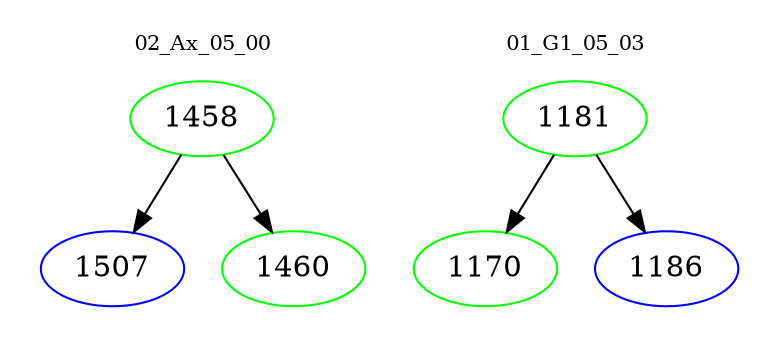 digraph{
subgraph cluster_0 {
color = white
label = "02_Ax_05_00";
fontsize=10;
T0_1458 [label="1458", color="green"]
T0_1458 -> T0_1507 [color="black"]
T0_1507 [label="1507", color="blue"]
T0_1458 -> T0_1460 [color="black"]
T0_1460 [label="1460", color="green"]
}
subgraph cluster_1 {
color = white
label = "01_G1_05_03";
fontsize=10;
T1_1181 [label="1181", color="green"]
T1_1181 -> T1_1170 [color="black"]
T1_1170 [label="1170", color="green"]
T1_1181 -> T1_1186 [color="black"]
T1_1186 [label="1186", color="blue"]
}
}
